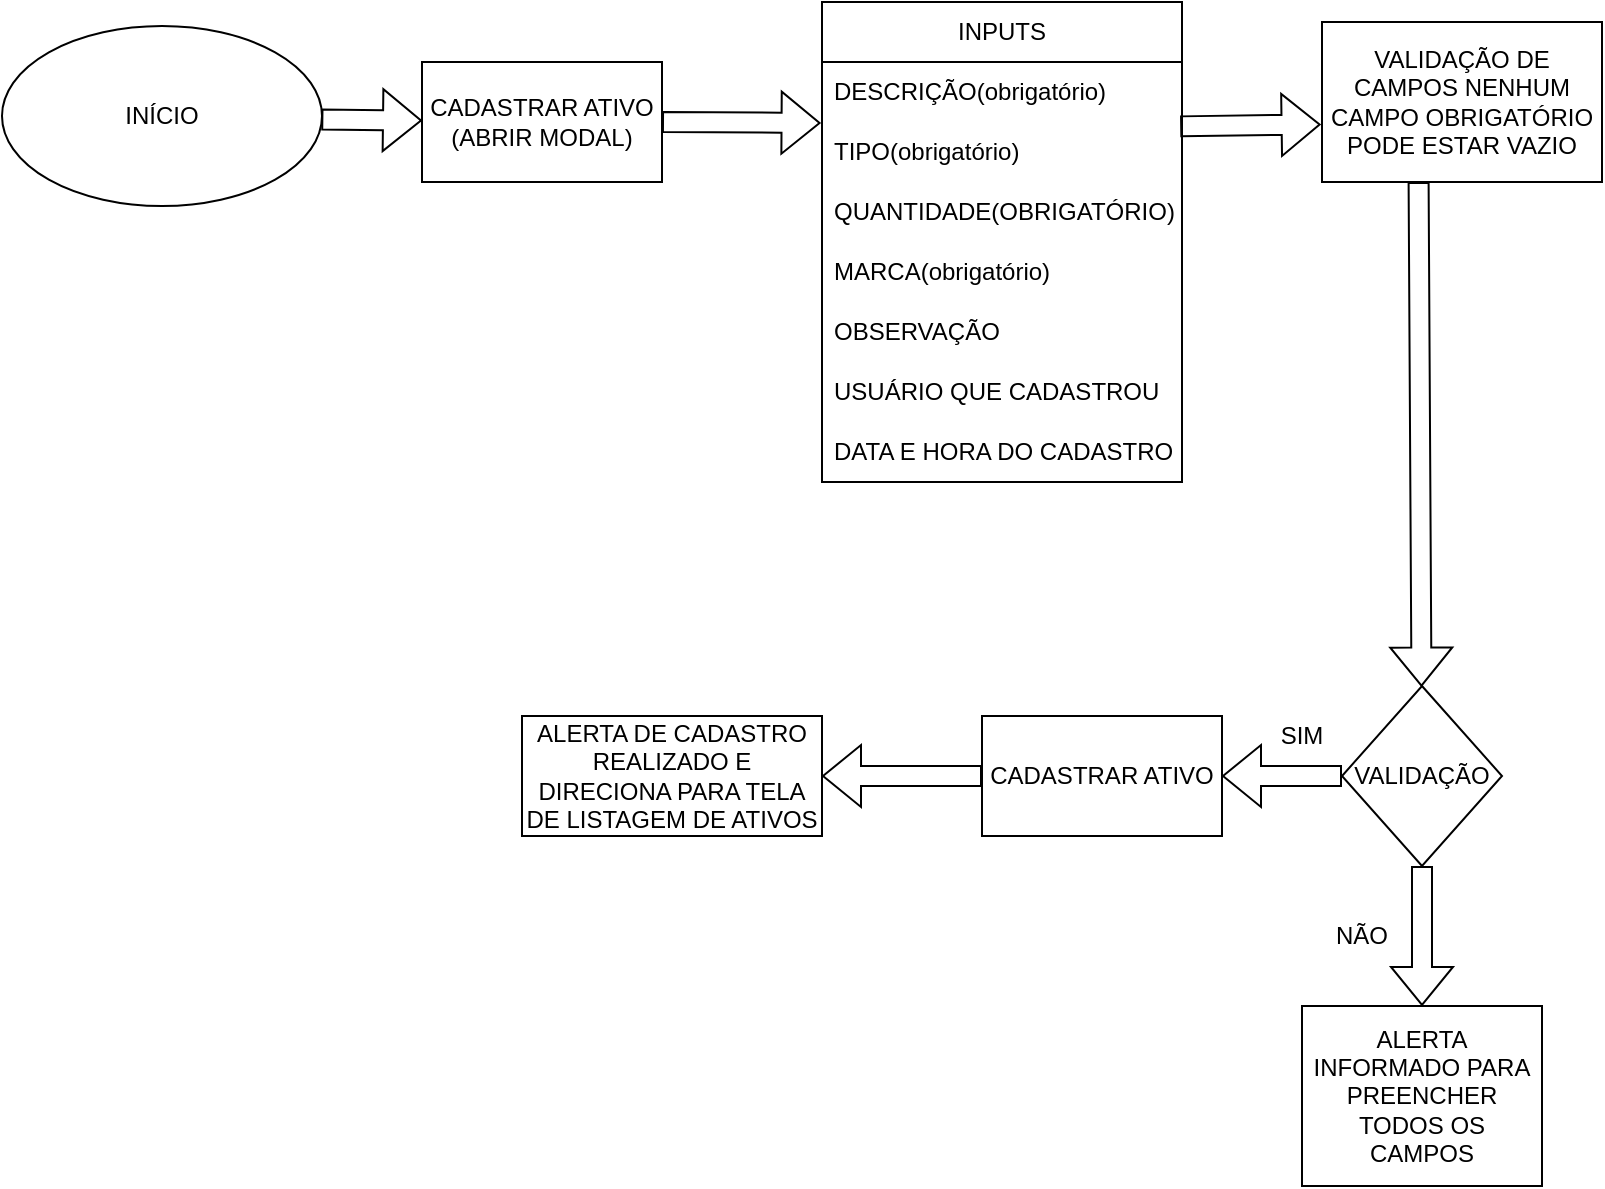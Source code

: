 <mxfile version="24.8.3">
  <diagram name="Página-1" id="8-urRTg2ksUK8pmYgMZj">
    <mxGraphModel dx="1863" dy="1038" grid="1" gridSize="10" guides="1" tooltips="1" connect="1" arrows="1" fold="1" page="1" pageScale="1" pageWidth="827" pageHeight="1169" math="0" shadow="0">
      <root>
        <mxCell id="0" />
        <mxCell id="1" parent="0" />
        <mxCell id="3HYRBlNdvJFizkfq-V-y-1" value="INÍCIO" style="ellipse;whiteSpace=wrap;html=1;" parent="1" vertex="1">
          <mxGeometry x="10" y="20" width="160" height="90" as="geometry" />
        </mxCell>
        <mxCell id="3HYRBlNdvJFizkfq-V-y-2" value="INPUTS" style="swimlane;fontStyle=0;childLayout=stackLayout;horizontal=1;startSize=30;horizontalStack=0;resizeParent=1;resizeParentMax=0;resizeLast=0;collapsible=1;marginBottom=0;whiteSpace=wrap;html=1;" parent="1" vertex="1">
          <mxGeometry x="420" y="8" width="180" height="240" as="geometry">
            <mxRectangle x="290" y="20" width="80" height="30" as="alternateBounds" />
          </mxGeometry>
        </mxCell>
        <mxCell id="3HYRBlNdvJFizkfq-V-y-3" value="DESCRIÇÃO(obrigatório)" style="text;strokeColor=none;fillColor=none;align=left;verticalAlign=middle;spacingLeft=4;spacingRight=4;overflow=hidden;points=[[0,0.5],[1,0.5]];portConstraint=eastwest;rotatable=0;whiteSpace=wrap;html=1;" parent="3HYRBlNdvJFizkfq-V-y-2" vertex="1">
          <mxGeometry y="30" width="180" height="30" as="geometry" />
        </mxCell>
        <mxCell id="3HYRBlNdvJFizkfq-V-y-4" value="TIPO(obrigatório)" style="text;strokeColor=none;fillColor=none;align=left;verticalAlign=middle;spacingLeft=4;spacingRight=4;overflow=hidden;points=[[0,0.5],[1,0.5]];portConstraint=eastwest;rotatable=0;whiteSpace=wrap;html=1;" parent="3HYRBlNdvJFizkfq-V-y-2" vertex="1">
          <mxGeometry y="60" width="180" height="30" as="geometry" />
        </mxCell>
        <mxCell id="xr16jAEXJwI2Qnev0PgR-2" value="QUANTIDADE(OBRIGATÓRIO)" style="text;strokeColor=none;fillColor=none;align=left;verticalAlign=middle;spacingLeft=4;spacingRight=4;overflow=hidden;points=[[0,0.5],[1,0.5]];portConstraint=eastwest;rotatable=0;whiteSpace=wrap;html=1;" vertex="1" parent="3HYRBlNdvJFizkfq-V-y-2">
          <mxGeometry y="90" width="180" height="30" as="geometry" />
        </mxCell>
        <mxCell id="3HYRBlNdvJFizkfq-V-y-5" value="MARCA(obrigatório)" style="text;strokeColor=none;fillColor=none;align=left;verticalAlign=middle;spacingLeft=4;spacingRight=4;overflow=hidden;points=[[0,0.5],[1,0.5]];portConstraint=eastwest;rotatable=0;whiteSpace=wrap;html=1;" parent="3HYRBlNdvJFizkfq-V-y-2" vertex="1">
          <mxGeometry y="120" width="180" height="30" as="geometry" />
        </mxCell>
        <mxCell id="3HYRBlNdvJFizkfq-V-y-9" value="OBSERVAÇÃO" style="text;strokeColor=none;fillColor=none;align=left;verticalAlign=middle;spacingLeft=4;spacingRight=4;overflow=hidden;points=[[0,0.5],[1,0.5]];portConstraint=eastwest;rotatable=0;whiteSpace=wrap;html=1;" parent="3HYRBlNdvJFizkfq-V-y-2" vertex="1">
          <mxGeometry y="150" width="180" height="30" as="geometry" />
        </mxCell>
        <mxCell id="3HYRBlNdvJFizkfq-V-y-24" value="&lt;div&gt;USUÁRIO QUE CADASTROU&lt;/div&gt;" style="text;strokeColor=none;fillColor=none;align=left;verticalAlign=middle;spacingLeft=4;spacingRight=4;overflow=hidden;points=[[0,0.5],[1,0.5]];portConstraint=eastwest;rotatable=0;whiteSpace=wrap;html=1;" parent="3HYRBlNdvJFizkfq-V-y-2" vertex="1">
          <mxGeometry y="180" width="180" height="30" as="geometry" />
        </mxCell>
        <mxCell id="3HYRBlNdvJFizkfq-V-y-23" value="DATA E HORA DO CADASTRO" style="text;strokeColor=none;fillColor=none;align=left;verticalAlign=middle;spacingLeft=4;spacingRight=4;overflow=hidden;points=[[0,0.5],[1,0.5]];portConstraint=eastwest;rotatable=0;whiteSpace=wrap;html=1;" parent="3HYRBlNdvJFizkfq-V-y-2" vertex="1">
          <mxGeometry y="210" width="180" height="30" as="geometry" />
        </mxCell>
        <mxCell id="3HYRBlNdvJFizkfq-V-y-6" value="" style="shape=flexArrow;endArrow=classic;html=1;rounded=0;exitX=0.998;exitY=0.519;exitDx=0;exitDy=0;exitPerimeter=0;" parent="1" source="3HYRBlNdvJFizkfq-V-y-1" target="3HYRBlNdvJFizkfq-V-y-7" edge="1">
          <mxGeometry width="50" height="50" relative="1" as="geometry">
            <mxPoint x="240" y="100" as="sourcePoint" />
            <mxPoint x="280" y="68" as="targetPoint" />
          </mxGeometry>
        </mxCell>
        <mxCell id="3HYRBlNdvJFizkfq-V-y-7" value="CADASTRAR ATIVO&lt;div&gt;(ABRIR MODAL)&lt;/div&gt;" style="rounded=0;whiteSpace=wrap;html=1;" parent="1" vertex="1">
          <mxGeometry x="220" y="38" width="120" height="60" as="geometry" />
        </mxCell>
        <mxCell id="3HYRBlNdvJFizkfq-V-y-8" value="" style="shape=flexArrow;endArrow=classic;html=1;rounded=0;exitX=1;exitY=0.5;exitDx=0;exitDy=0;entryX=-0.004;entryY=0.016;entryDx=0;entryDy=0;entryPerimeter=0;" parent="1" source="3HYRBlNdvJFizkfq-V-y-7" target="3HYRBlNdvJFizkfq-V-y-4" edge="1">
          <mxGeometry width="50" height="50" relative="1" as="geometry">
            <mxPoint x="370" y="90" as="sourcePoint" />
            <mxPoint x="420" y="68" as="targetPoint" />
          </mxGeometry>
        </mxCell>
        <mxCell id="3HYRBlNdvJFizkfq-V-y-10" value="" style="shape=flexArrow;endArrow=classic;html=1;rounded=0;exitX=0.995;exitY=0.073;exitDx=0;exitDy=0;exitPerimeter=0;entryX=-0.005;entryY=0.64;entryDx=0;entryDy=0;entryPerimeter=0;" parent="1" source="3HYRBlNdvJFizkfq-V-y-4" target="3HYRBlNdvJFizkfq-V-y-11" edge="1">
          <mxGeometry width="50" height="50" relative="1" as="geometry">
            <mxPoint x="590" y="90" as="sourcePoint" />
            <mxPoint x="660" y="70" as="targetPoint" />
          </mxGeometry>
        </mxCell>
        <mxCell id="3HYRBlNdvJFizkfq-V-y-11" value="VALIDAÇÃO DE CAMPOS NENHUM CAMPO OBRIGATÓRIO PODE ESTAR VAZIO" style="rounded=0;whiteSpace=wrap;html=1;" parent="1" vertex="1">
          <mxGeometry x="670" y="18" width="140" height="80" as="geometry" />
        </mxCell>
        <mxCell id="3HYRBlNdvJFizkfq-V-y-12" value="" style="shape=flexArrow;endArrow=classic;html=1;rounded=0;exitX=0.345;exitY=0.999;exitDx=0;exitDy=0;exitPerimeter=0;" parent="1" source="3HYRBlNdvJFizkfq-V-y-11" target="3HYRBlNdvJFizkfq-V-y-13" edge="1">
          <mxGeometry width="50" height="50" relative="1" as="geometry">
            <mxPoint x="715" y="100" as="sourcePoint" />
            <mxPoint x="720" y="200" as="targetPoint" />
          </mxGeometry>
        </mxCell>
        <mxCell id="3HYRBlNdvJFizkfq-V-y-13" value="VALIDAÇÃO" style="rhombus;whiteSpace=wrap;html=1;" parent="1" vertex="1">
          <mxGeometry x="680" y="350" width="80" height="90" as="geometry" />
        </mxCell>
        <mxCell id="3HYRBlNdvJFizkfq-V-y-14" value="" style="shape=flexArrow;endArrow=classic;html=1;rounded=0;exitX=0;exitY=0.5;exitDx=0;exitDy=0;" parent="1" source="3HYRBlNdvJFizkfq-V-y-13" target="3HYRBlNdvJFizkfq-V-y-15" edge="1">
          <mxGeometry width="50" height="50" relative="1" as="geometry">
            <mxPoint x="590" y="330" as="sourcePoint" />
            <mxPoint x="560" y="395" as="targetPoint" />
          </mxGeometry>
        </mxCell>
        <mxCell id="3HYRBlNdvJFizkfq-V-y-15" value="CADASTRAR ATIVO" style="rounded=0;whiteSpace=wrap;html=1;" parent="1" vertex="1">
          <mxGeometry x="500" y="365" width="120" height="60" as="geometry" />
        </mxCell>
        <mxCell id="3HYRBlNdvJFizkfq-V-y-16" value="SIM" style="text;strokeColor=none;align=center;fillColor=none;html=1;verticalAlign=middle;whiteSpace=wrap;rounded=0;" parent="1" vertex="1">
          <mxGeometry x="630" y="360" width="60" height="30" as="geometry" />
        </mxCell>
        <mxCell id="3HYRBlNdvJFizkfq-V-y-17" value="" style="shape=flexArrow;endArrow=classic;html=1;rounded=0;exitX=0.5;exitY=1;exitDx=0;exitDy=0;" parent="1" source="3HYRBlNdvJFizkfq-V-y-13" target="3HYRBlNdvJFizkfq-V-y-18" edge="1">
          <mxGeometry width="50" height="50" relative="1" as="geometry">
            <mxPoint x="730" y="490" as="sourcePoint" />
            <mxPoint x="720" y="500" as="targetPoint" />
          </mxGeometry>
        </mxCell>
        <mxCell id="3HYRBlNdvJFizkfq-V-y-18" value="ALERTA INFORMADO PARA PREENCHER TODOS OS CAMPOS" style="rounded=0;whiteSpace=wrap;html=1;" parent="1" vertex="1">
          <mxGeometry x="660" y="510" width="120" height="90" as="geometry" />
        </mxCell>
        <mxCell id="3HYRBlNdvJFizkfq-V-y-20" value="NÃO" style="text;strokeColor=none;align=center;fillColor=none;html=1;verticalAlign=middle;whiteSpace=wrap;rounded=0;" parent="1" vertex="1">
          <mxGeometry x="660" y="460" width="60" height="30" as="geometry" />
        </mxCell>
        <mxCell id="3HYRBlNdvJFizkfq-V-y-21" value="" style="shape=flexArrow;endArrow=classic;html=1;rounded=0;exitX=0;exitY=0.5;exitDx=0;exitDy=0;" parent="1" source="3HYRBlNdvJFizkfq-V-y-15" target="3HYRBlNdvJFizkfq-V-y-22" edge="1">
          <mxGeometry width="50" height="50" relative="1" as="geometry">
            <mxPoint x="470" y="500" as="sourcePoint" />
            <mxPoint x="420" y="395" as="targetPoint" />
          </mxGeometry>
        </mxCell>
        <mxCell id="3HYRBlNdvJFizkfq-V-y-22" value="ALERTA DE CADASTRO REALIZADO E DIRECIONA PARA TELA DE LISTAGEM DE ATIVOS" style="rounded=0;whiteSpace=wrap;html=1;" parent="1" vertex="1">
          <mxGeometry x="270" y="365" width="150" height="60" as="geometry" />
        </mxCell>
      </root>
    </mxGraphModel>
  </diagram>
</mxfile>
